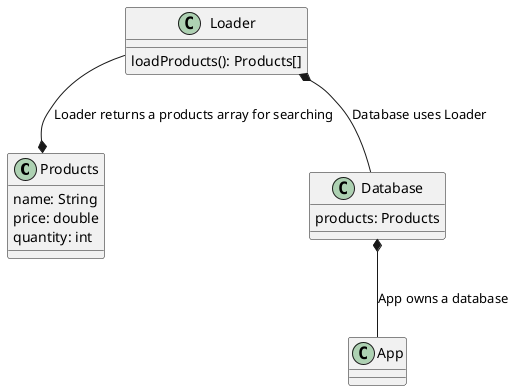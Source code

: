 @startuml
'https://plantuml.com/class-diagram

class Products {
    name: String
    price: double
    quantity: int
}

class Loader {
    loadProducts(): Products[]
}

class Database {
    products: Products
}

class App {

}

Loader *-- Database: Database uses Loader
Loader --* Products: Loader returns a products array for searching
Database *-- App: App owns a database

@enduml